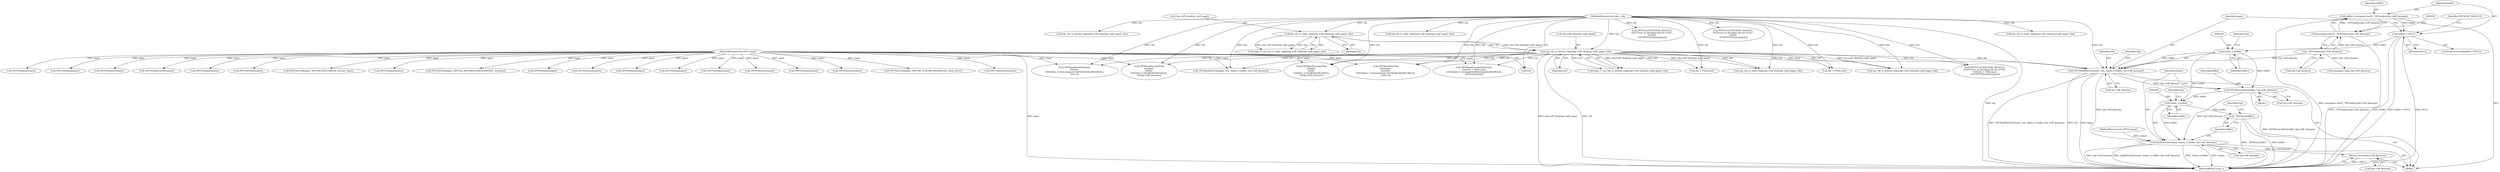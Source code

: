 digraph "0_libtiff_c7153361a4041260719b340f73f2f76@pointer" {
"1000232" [label="(Call,TIFFReadRawTile(input, tile, (tdata_t) buffer, t2p->tiff_datasize))"];
"1000110" [label="(MethodParameterIn,TIFF* input)"];
"1000185" [label="(Call,t2p_tile_is_bottom_edge(t2p->tiff_tiles[t2p->pdf_page], tile))"];
"1000174" [label="(Call,t2p_tile_is_right_edge(t2p->tiff_tiles[t2p->pdf_page], tile))"];
"1000112" [label="(MethodParameterIn,ttile_t tile)"];
"1000235" [label="(Call,(tdata_t) buffer)"];
"1000211" [label="(Call,buffer==NULL)"];
"1000202" [label="(Call,buffer= (unsigned char*) _TIFFmalloc(t2p->tiff_datasize))"];
"1000204" [label="(Call,(unsigned char*) _TIFFmalloc(t2p->tiff_datasize))"];
"1000206" [label="(Call,_TIFFmalloc(t2p->tiff_datasize))"];
"1000248" [label="(Call,TIFFReverseBits(buffer, t2p->tiff_datasize))"];
"1000255" [label="(Call,(tdata_t) buffer)"];
"1000253" [label="(Call,t2pWriteFile(output, (tdata_t) buffer, t2p->tiff_datasize))"];
"1000263" [label="(Return,return(t2p->tiff_datasize);)"];
"1000261" [label="(Call,_TIFFfree(buffer))"];
"1000869" [label="(Call,TIFFReadEncodedTile(input, \n\t\t\t\t\t\ttile + i*tilecount, \n\t\t\t\t\t\t(tdata_t) &(samplebuffer[samplebufferoffset]), \n\t\t\t\t\t\tseptilesize))"];
"1000175" [label="(Call,t2p->tiff_tiles[t2p->pdf_page])"];
"1000779" [label="(Call,TIFFTileSize(input))"];
"1000295" [label="(Call,TIFFFileName(input))"];
"1000985" [label="(Call,TIFFFileName(input))"];
"1000981" [label="(Call,TIFFError(TIFF2PDF_MODULE, \n\t\t\t\t\t\"Error on decoding tile %u of %s\", \n\t\t\t\t\ttile, \n\t\t\t\t\tTIFFFileName(input)))"];
"1000963" [label="(Call,TIFFReadEncodedTile(\n\t\t\t\tinput, \n\t\t\t\ttile, \n\t\t\t\t(tdata_t) &buffer[bufferoffset], \n\t\t\t\tt2p->tiff_datasize))"];
"1000210" [label="(ControlStructure,if(buffer==NULL))"];
"1000233" [label="(Identifier,input)"];
"1000235" [label="(Call,(tdata_t) buffer)"];
"1000183" [label="(Call,edge |= t2p_tile_is_bottom_edge(t2p->tiff_tiles[t2p->pdf_page], tile))"];
"1000247" [label="(Block,)"];
"1000254" [label="(Identifier,output)"];
"1000253" [label="(Call,t2pWriteFile(output, (tdata_t) buffer, t2p->tiff_datasize))"];
"1000213" [label="(Identifier,NULL)"];
"1000112" [label="(MethodParameterIn,ttile_t tile)"];
"1000203" [label="(Identifier,buffer)"];
"1000871" [label="(Call,tile + i*tilecount)"];
"1000212" [label="(Identifier,buffer)"];
"1000753" [label="(Call,TIFFError(TIFF2PDF_MODULE, \n\t\t\t\t\"Error on decoding tile %u of %s\", \n\t\t\t\ttile, \n\t\t\t\tTIFFFileName(input)))"];
"1000500" [label="(Call,TIFFReadRawTile(input, \n\t\t\t\t\ttile, \n\t\t\t\t\t(tdata_t) &(((unsigned char*)buffer)[bufferoffset]), \n\t\t\t\t\t-1))"];
"1000813" [label="(Call,TIFFFileName(input))"];
"1000234" [label="(Identifier,tile)"];
"1000261" [label="(Call,_TIFFfree(buffer))"];
"1000724" [label="(Call,TIFFFileName(input))"];
"1001328" [label="(Call,TIFFGetField(input, TIFFTAG_YCBCRSUBSAMPLING, &hor, &ver))"];
"1000206" [label="(Call,_TIFFmalloc(t2p->tiff_datasize))"];
"1000258" [label="(Call,t2p->tiff_datasize)"];
"1000111" [label="(MethodParameterIn,TIFF* output)"];
"1001134" [label="(Call,TIFFTileRowSize(input))"];
"1000385" [label="(Call,TIFFFileName(input))"];
"1000572" [label="(Call,TIFFFileName(input))"];
"1000304" [label="(Call,TIFFReadRawTile(input, tile, (tdata_t) buffer, t2p->tiff_datasize))"];
"1000735" [label="(Call,TIFFReadEncodedTile(\n\t\t\tinput, \n\t\t\ttile, \n\t\t\t(tdata_t) &buffer[bufferoffset], \n\t\t\tt2p->tiff_datasize))"];
"1000239" [label="(Identifier,t2p)"];
"1000250" [label="(Call,t2p->tiff_datasize)"];
"1000265" [label="(Identifier,t2p)"];
"1000232" [label="(Call,TIFFReadRawTile(input, tile, (tdata_t) buffer, t2p->tiff_datasize))"];
"1000952" [label="(Call,TIFFFileName(input))"];
"1000172" [label="(Call,edge |= t2p_tile_is_right_edge(t2p->tiff_tiles[t2p->pdf_page], tile))"];
"1000186" [label="(Call,t2p->tiff_tiles[t2p->pdf_page])"];
"1000263" [label="(Return,return(t2p->tiff_datasize);)"];
"1000892" [label="(Call,tile + i*tilecount)"];
"1000244" [label="(Identifier,t2p)"];
"1000110" [label="(MethodParameterIn,TIFF* input)"];
"1000783" [label="(Call,TIFFNumberOfTiles(input))"];
"1000248" [label="(Call,TIFFReverseBits(buffer, t2p->tiff_datasize))"];
"1001074" [label="(Call,TIFFFileName(input))"];
"1000204" [label="(Call,(unsigned char*) _TIFFmalloc(t2p->tiff_datasize))"];
"1000185" [label="(Call,t2p_tile_is_bottom_edge(t2p->tiff_tiles[t2p->pdf_page], tile))"];
"1000182" [label="(Identifier,tile)"];
"1000223" [label="(Call,TIFFFileName(input))"];
"1001121" [label="(Call,t2p_tile_is_right_edge(t2p->tiff_tiles[t2p->pdf_page], tile))"];
"1000451" [label="(Call,t2p_tile_is_right_edge(t2p->tiff_tiles[t2p->pdf_page], tile))"];
"1000238" [label="(Call,t2p->tiff_datasize)"];
"1000583" [label="(Call,TIFFGetField(input, TIFFTAG_JPEGTABLES, &count, &jpt))"];
"1000237" [label="(Identifier,buffer)"];
"1000202" [label="(Call,buffer= (unsigned char*) _TIFFmalloc(t2p->tiff_datasize))"];
"1000897" [label="(Call,TIFFFileName(input))"];
"1000201" [label="(Block,)"];
"1001224" [label="(Call,t2p_tile_is_bottom_edge(t2p->tiff_tiles[t2p->pdf_page], tile))"];
"1000635" [label="(Call,TIFFReadRawTile(\n\t\t\t\t\t\tinput, \n\t\t\t\t\t\ttile, \n\t\t\t\t\t\t(tdata_t) &(((unsigned char*)buffer)[bufferoffset]), \n\t\t\t\t\t\t-1))"];
"1000211" [label="(Call,buffer==NULL)"];
"1000408" [label="(Call,t2p_tile_is_bottom_edge(t2p->tiff_tiles[t2p->pdf_page], tile))"];
"1000889" [label="(Call,TIFFError(TIFF2PDF_MODULE, \n\t\t\t\t\t\t\"Error on decoding tile %u of %s\", \n\t\t\t\t\t\ttile + i*tilecount, \n\t\t\t\t\t\tTIFFFileName(input)))"];
"1000249" [label="(Identifier,buffer)"];
"1000216" [label="(Identifier,TIFF2PDF_MODULE)"];
"1001353" [label="(Call,TIFFGetField(input, TIFFTAG_REFERENCEBLACKWHITE, &xfloatp))"];
"1000174" [label="(Call,t2p_tile_is_right_edge(t2p->tiff_tiles[t2p->pdf_page], tile))"];
"1000355" [label="(Call,TIFFFileName(input))"];
"1000843" [label="(Call,TIFFFileName(input))"];
"1000193" [label="(Identifier,tile)"];
"1001185" [label="(Call,t2p_tile_is_right_edge(t2p->tiff_tiles[t2p->pdf_page], tile))"];
"1000257" [label="(Identifier,buffer)"];
"1000207" [label="(Call,t2p->tiff_datasize)"];
"1000262" [label="(Identifier,buffer)"];
"1000264" [label="(Call,t2p->tiff_datasize)"];
"1001530" [label="(MethodReturn,tsize_t)"];
"1000259" [label="(Identifier,t2p)"];
"1000757" [label="(Call,TIFFFileName(input))"];
"1000218" [label="(Call,(unsigned long) t2p->tiff_datasize)"];
"1000255" [label="(Call,(tdata_t) buffer)"];
"1000232" -> "1000201"  [label="AST: "];
"1000232" -> "1000238"  [label="CFG: "];
"1000233" -> "1000232"  [label="AST: "];
"1000234" -> "1000232"  [label="AST: "];
"1000235" -> "1000232"  [label="AST: "];
"1000238" -> "1000232"  [label="AST: "];
"1000244" -> "1000232"  [label="CFG: "];
"1000232" -> "1001530"  [label="DDG: input"];
"1000232" -> "1001530"  [label="DDG: TIFFReadRawTile(input, tile, (tdata_t) buffer, t2p->tiff_datasize)"];
"1000232" -> "1001530"  [label="DDG: tile"];
"1000110" -> "1000232"  [label="DDG: input"];
"1000185" -> "1000232"  [label="DDG: tile"];
"1000112" -> "1000232"  [label="DDG: tile"];
"1000235" -> "1000232"  [label="DDG: buffer"];
"1000206" -> "1000232"  [label="DDG: t2p->tiff_datasize"];
"1000232" -> "1000248"  [label="DDG: t2p->tiff_datasize"];
"1000232" -> "1000253"  [label="DDG: t2p->tiff_datasize"];
"1000110" -> "1000108"  [label="AST: "];
"1000110" -> "1001530"  [label="DDG: input"];
"1000110" -> "1000223"  [label="DDG: input"];
"1000110" -> "1000295"  [label="DDG: input"];
"1000110" -> "1000304"  [label="DDG: input"];
"1000110" -> "1000355"  [label="DDG: input"];
"1000110" -> "1000385"  [label="DDG: input"];
"1000110" -> "1000500"  [label="DDG: input"];
"1000110" -> "1000572"  [label="DDG: input"];
"1000110" -> "1000583"  [label="DDG: input"];
"1000110" -> "1000635"  [label="DDG: input"];
"1000110" -> "1000724"  [label="DDG: input"];
"1000110" -> "1000735"  [label="DDG: input"];
"1000110" -> "1000757"  [label="DDG: input"];
"1000110" -> "1000779"  [label="DDG: input"];
"1000110" -> "1000783"  [label="DDG: input"];
"1000110" -> "1000813"  [label="DDG: input"];
"1000110" -> "1000843"  [label="DDG: input"];
"1000110" -> "1000869"  [label="DDG: input"];
"1000110" -> "1000897"  [label="DDG: input"];
"1000110" -> "1000952"  [label="DDG: input"];
"1000110" -> "1000963"  [label="DDG: input"];
"1000110" -> "1000985"  [label="DDG: input"];
"1000110" -> "1001074"  [label="DDG: input"];
"1000110" -> "1001134"  [label="DDG: input"];
"1000110" -> "1001328"  [label="DDG: input"];
"1000110" -> "1001353"  [label="DDG: input"];
"1000185" -> "1000183"  [label="AST: "];
"1000185" -> "1000193"  [label="CFG: "];
"1000186" -> "1000185"  [label="AST: "];
"1000193" -> "1000185"  [label="AST: "];
"1000183" -> "1000185"  [label="CFG: "];
"1000185" -> "1001530"  [label="DDG: t2p->tiff_tiles[t2p->pdf_page]"];
"1000185" -> "1001530"  [label="DDG: tile"];
"1000185" -> "1000183"  [label="DDG: t2p->tiff_tiles[t2p->pdf_page]"];
"1000185" -> "1000183"  [label="DDG: tile"];
"1000174" -> "1000185"  [label="DDG: t2p->tiff_tiles[t2p->pdf_page]"];
"1000174" -> "1000185"  [label="DDG: tile"];
"1000112" -> "1000185"  [label="DDG: tile"];
"1000185" -> "1000304"  [label="DDG: tile"];
"1000185" -> "1000408"  [label="DDG: t2p->tiff_tiles[t2p->pdf_page]"];
"1000185" -> "1000408"  [label="DDG: tile"];
"1000185" -> "1000500"  [label="DDG: tile"];
"1000185" -> "1000635"  [label="DDG: tile"];
"1000185" -> "1000735"  [label="DDG: tile"];
"1000185" -> "1000869"  [label="DDG: tile"];
"1000185" -> "1000871"  [label="DDG: tile"];
"1000185" -> "1000889"  [label="DDG: tile"];
"1000185" -> "1000892"  [label="DDG: tile"];
"1000185" -> "1000963"  [label="DDG: tile"];
"1000185" -> "1001121"  [label="DDG: t2p->tiff_tiles[t2p->pdf_page]"];
"1000185" -> "1001121"  [label="DDG: tile"];
"1000174" -> "1000172"  [label="AST: "];
"1000174" -> "1000182"  [label="CFG: "];
"1000175" -> "1000174"  [label="AST: "];
"1000182" -> "1000174"  [label="AST: "];
"1000172" -> "1000174"  [label="CFG: "];
"1000174" -> "1000172"  [label="DDG: t2p->tiff_tiles[t2p->pdf_page]"];
"1000174" -> "1000172"  [label="DDG: tile"];
"1000112" -> "1000174"  [label="DDG: tile"];
"1000112" -> "1000108"  [label="AST: "];
"1000112" -> "1001530"  [label="DDG: tile"];
"1000112" -> "1000304"  [label="DDG: tile"];
"1000112" -> "1000408"  [label="DDG: tile"];
"1000112" -> "1000451"  [label="DDG: tile"];
"1000112" -> "1000500"  [label="DDG: tile"];
"1000112" -> "1000635"  [label="DDG: tile"];
"1000112" -> "1000735"  [label="DDG: tile"];
"1000112" -> "1000753"  [label="DDG: tile"];
"1000112" -> "1000869"  [label="DDG: tile"];
"1000112" -> "1000871"  [label="DDG: tile"];
"1000112" -> "1000889"  [label="DDG: tile"];
"1000112" -> "1000892"  [label="DDG: tile"];
"1000112" -> "1000963"  [label="DDG: tile"];
"1000112" -> "1000981"  [label="DDG: tile"];
"1000112" -> "1001121"  [label="DDG: tile"];
"1000112" -> "1001185"  [label="DDG: tile"];
"1000112" -> "1001224"  [label="DDG: tile"];
"1000235" -> "1000237"  [label="CFG: "];
"1000236" -> "1000235"  [label="AST: "];
"1000237" -> "1000235"  [label="AST: "];
"1000239" -> "1000235"  [label="CFG: "];
"1000211" -> "1000235"  [label="DDG: buffer"];
"1000235" -> "1000248"  [label="DDG: buffer"];
"1000235" -> "1000255"  [label="DDG: buffer"];
"1000211" -> "1000210"  [label="AST: "];
"1000211" -> "1000213"  [label="CFG: "];
"1000212" -> "1000211"  [label="AST: "];
"1000213" -> "1000211"  [label="AST: "];
"1000216" -> "1000211"  [label="CFG: "];
"1000233" -> "1000211"  [label="CFG: "];
"1000211" -> "1001530"  [label="DDG: buffer"];
"1000211" -> "1001530"  [label="DDG: buffer==NULL"];
"1000211" -> "1001530"  [label="DDG: NULL"];
"1000202" -> "1000211"  [label="DDG: buffer"];
"1000202" -> "1000201"  [label="AST: "];
"1000202" -> "1000204"  [label="CFG: "];
"1000203" -> "1000202"  [label="AST: "];
"1000204" -> "1000202"  [label="AST: "];
"1000212" -> "1000202"  [label="CFG: "];
"1000202" -> "1001530"  [label="DDG: (unsigned char*) _TIFFmalloc(t2p->tiff_datasize)"];
"1000204" -> "1000202"  [label="DDG: _TIFFmalloc(t2p->tiff_datasize)"];
"1000204" -> "1000206"  [label="CFG: "];
"1000205" -> "1000204"  [label="AST: "];
"1000206" -> "1000204"  [label="AST: "];
"1000204" -> "1001530"  [label="DDG: _TIFFmalloc(t2p->tiff_datasize)"];
"1000206" -> "1000204"  [label="DDG: t2p->tiff_datasize"];
"1000206" -> "1000207"  [label="CFG: "];
"1000207" -> "1000206"  [label="AST: "];
"1000206" -> "1000218"  [label="DDG: t2p->tiff_datasize"];
"1000248" -> "1000247"  [label="AST: "];
"1000248" -> "1000250"  [label="CFG: "];
"1000249" -> "1000248"  [label="AST: "];
"1000250" -> "1000248"  [label="AST: "];
"1000254" -> "1000248"  [label="CFG: "];
"1000248" -> "1001530"  [label="DDG: TIFFReverseBits(buffer, t2p->tiff_datasize)"];
"1000248" -> "1000255"  [label="DDG: buffer"];
"1000248" -> "1000253"  [label="DDG: t2p->tiff_datasize"];
"1000255" -> "1000253"  [label="AST: "];
"1000255" -> "1000257"  [label="CFG: "];
"1000256" -> "1000255"  [label="AST: "];
"1000257" -> "1000255"  [label="AST: "];
"1000259" -> "1000255"  [label="CFG: "];
"1000255" -> "1000253"  [label="DDG: buffer"];
"1000255" -> "1000261"  [label="DDG: buffer"];
"1000253" -> "1000201"  [label="AST: "];
"1000253" -> "1000258"  [label="CFG: "];
"1000254" -> "1000253"  [label="AST: "];
"1000258" -> "1000253"  [label="AST: "];
"1000262" -> "1000253"  [label="CFG: "];
"1000253" -> "1001530"  [label="DDG: t2pWriteFile(output, (tdata_t) buffer, t2p->tiff_datasize)"];
"1000253" -> "1001530"  [label="DDG: (tdata_t) buffer"];
"1000253" -> "1001530"  [label="DDG: output"];
"1000253" -> "1001530"  [label="DDG: t2p->tiff_datasize"];
"1000111" -> "1000253"  [label="DDG: output"];
"1000253" -> "1000263"  [label="DDG: t2p->tiff_datasize"];
"1000263" -> "1000201"  [label="AST: "];
"1000263" -> "1000264"  [label="CFG: "];
"1000264" -> "1000263"  [label="AST: "];
"1001530" -> "1000263"  [label="CFG: "];
"1000263" -> "1001530"  [label="DDG: <RET>"];
"1000261" -> "1000201"  [label="AST: "];
"1000261" -> "1000262"  [label="CFG: "];
"1000262" -> "1000261"  [label="AST: "];
"1000265" -> "1000261"  [label="CFG: "];
"1000261" -> "1001530"  [label="DDG: buffer"];
"1000261" -> "1001530"  [label="DDG: _TIFFfree(buffer)"];
}
